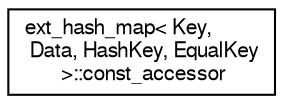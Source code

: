 digraph "Graphical Class Hierarchy"
{
  edge [fontname="FreeSans",fontsize="10",labelfontname="FreeSans",labelfontsize="10"];
  node [fontname="FreeSans",fontsize="10",shape=record];
  rankdir="LR";
  Node1 [label="ext_hash_map\< Key,\l Data, HashKey, EqualKey\l \>::const_accessor",height=0.2,width=0.4,color="black", fillcolor="white", style="filled",URL="$classext__hash__map_1_1const__accessor.html"];
}

